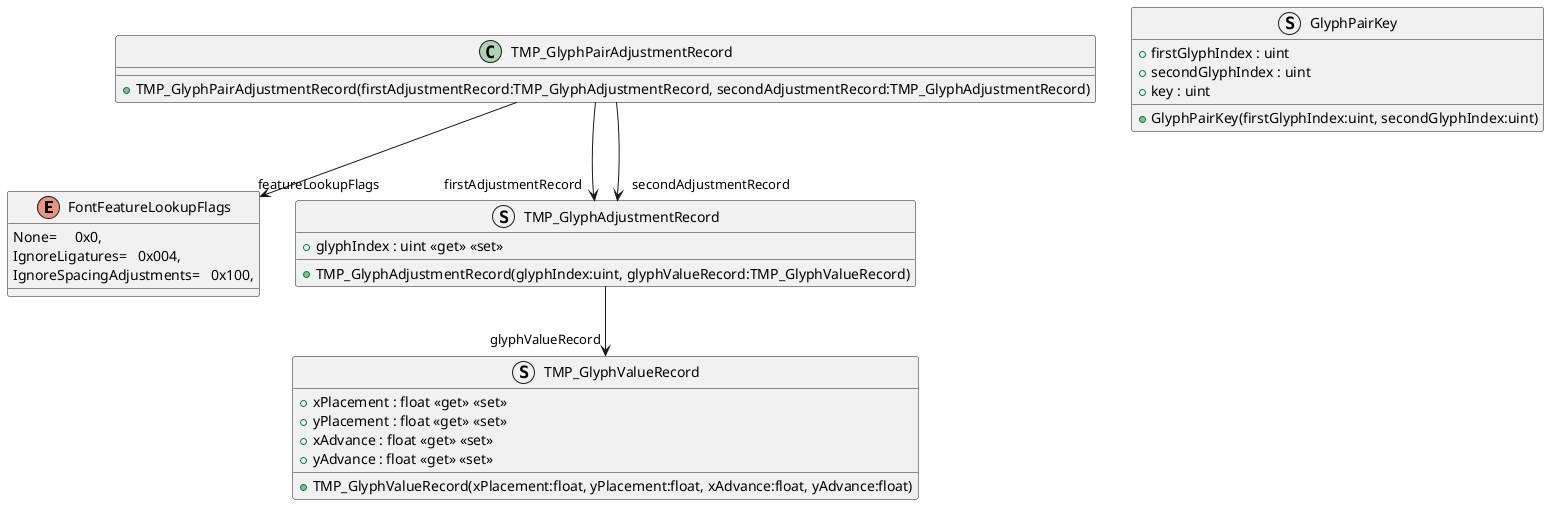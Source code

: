 @startuml
enum FontFeatureLookupFlags {
    None=     0x0,
    IgnoreLigatures=   0x004,
    IgnoreSpacingAdjustments=   0x100,
}
struct TMP_GlyphValueRecord {
    + xPlacement : float <<get>> <<set>>
    + yPlacement : float <<get>> <<set>>
    + xAdvance : float <<get>> <<set>>
    + yAdvance : float <<get>> <<set>>
    + TMP_GlyphValueRecord(xPlacement:float, yPlacement:float, xAdvance:float, yAdvance:float)
}
struct TMP_GlyphAdjustmentRecord {
    + glyphIndex : uint <<get>> <<set>>
    + TMP_GlyphAdjustmentRecord(glyphIndex:uint, glyphValueRecord:TMP_GlyphValueRecord)
}
class TMP_GlyphPairAdjustmentRecord {
    + TMP_GlyphPairAdjustmentRecord(firstAdjustmentRecord:TMP_GlyphAdjustmentRecord, secondAdjustmentRecord:TMP_GlyphAdjustmentRecord)
}
struct GlyphPairKey {
    + firstGlyphIndex : uint
    + secondGlyphIndex : uint
    + key : uint
    + GlyphPairKey(firstGlyphIndex:uint, secondGlyphIndex:uint)
}
TMP_GlyphAdjustmentRecord --> "glyphValueRecord" TMP_GlyphValueRecord
TMP_GlyphPairAdjustmentRecord --> "firstAdjustmentRecord" TMP_GlyphAdjustmentRecord
TMP_GlyphPairAdjustmentRecord --> "secondAdjustmentRecord" TMP_GlyphAdjustmentRecord
TMP_GlyphPairAdjustmentRecord --> "featureLookupFlags" FontFeatureLookupFlags
@enduml
